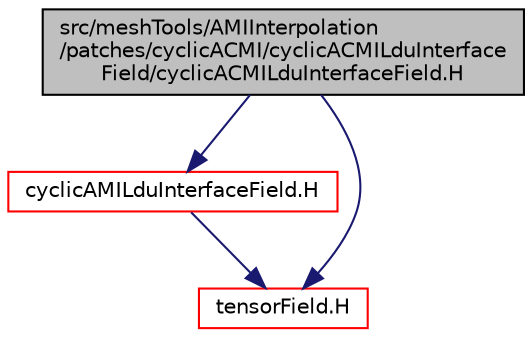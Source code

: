 digraph "src/meshTools/AMIInterpolation/patches/cyclicACMI/cyclicACMILduInterfaceField/cyclicACMILduInterfaceField.H"
{
  bgcolor="transparent";
  edge [fontname="Helvetica",fontsize="10",labelfontname="Helvetica",labelfontsize="10"];
  node [fontname="Helvetica",fontsize="10",shape=record];
  Node1 [label="src/meshTools/AMIInterpolation\l/patches/cyclicACMI/cyclicACMILduInterface\lField/cyclicACMILduInterfaceField.H",height=0.2,width=0.4,color="black", fillcolor="grey75", style="filled", fontcolor="black"];
  Node1 -> Node2 [color="midnightblue",fontsize="10",style="solid",fontname="Helvetica"];
  Node2 [label="cyclicAMILduInterfaceField.H",height=0.2,width=0.4,color="red",URL="$a07333.html"];
  Node2 -> Node3 [color="midnightblue",fontsize="10",style="solid",fontname="Helvetica"];
  Node3 [label="tensorField.H",height=0.2,width=0.4,color="red",URL="$a08112.html"];
  Node1 -> Node3 [color="midnightblue",fontsize="10",style="solid",fontname="Helvetica"];
}

